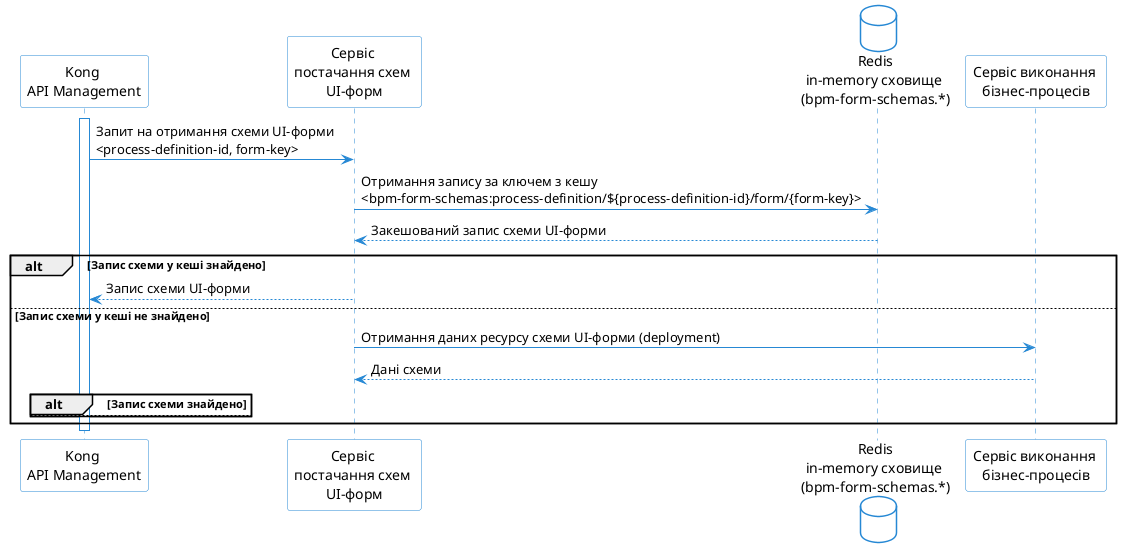 @startuml
skinparam shadowing false
skinparam DatabaseBackgroundColor white
skinparam DatabaseBorderColor #2688d4
skinparam QueueBackgroundColor white
skinparam QueueBorderColor #2688d4
skinparam NoteBackgroundColor white
skinparam NoteBorderColor #2688d4
skinparam sequence {
    ArrowColor #2688d4
    ActorBorderColor #2688d4
    LifeLineBorderColor #2688d4
    ParticipantBorderColor #2688d4
    ParticipantBackgroundColor white
    BoxBorderColor #2688d4
    BoxBackgroundColor white
}

participant "Kong \nAPI Management" as kong
participant "Сервіс \nпостачання схем \nUI-форм" as form_schema_provider
database "Redis\nin-memory сховище \n(bpm-form-schemas.*)" as redis
participant "Сервіс виконання \nбізнес-процесів" as bpms

activate kong
  kong -> form_schema_provider: Запит на отримання схеми UI-форми \n<process-definition-id, form-key>
  form_schema_provider -> redis: Отримання запису за ключем з кешу \n<bpm-form-schemas:process-definition/${process-definition-id}/form/{form-key}>
  redis --> form_schema_provider: Закешований запис схеми UI-форми
  alt Запис схеми у кеші знайдено
    form_schema_provider --> kong: Запис схеми UI-форми
  else Запис схеми у кеші не знайдено
    form_schema_provider -> bpms: Отримання даних ресурсу схеми UI-форми (deployment)
    bpms --> form_schema_provider: Дані схеми
    alt Запис схеми знайдено

    else

    end

  end
deactivate kong
@enduml